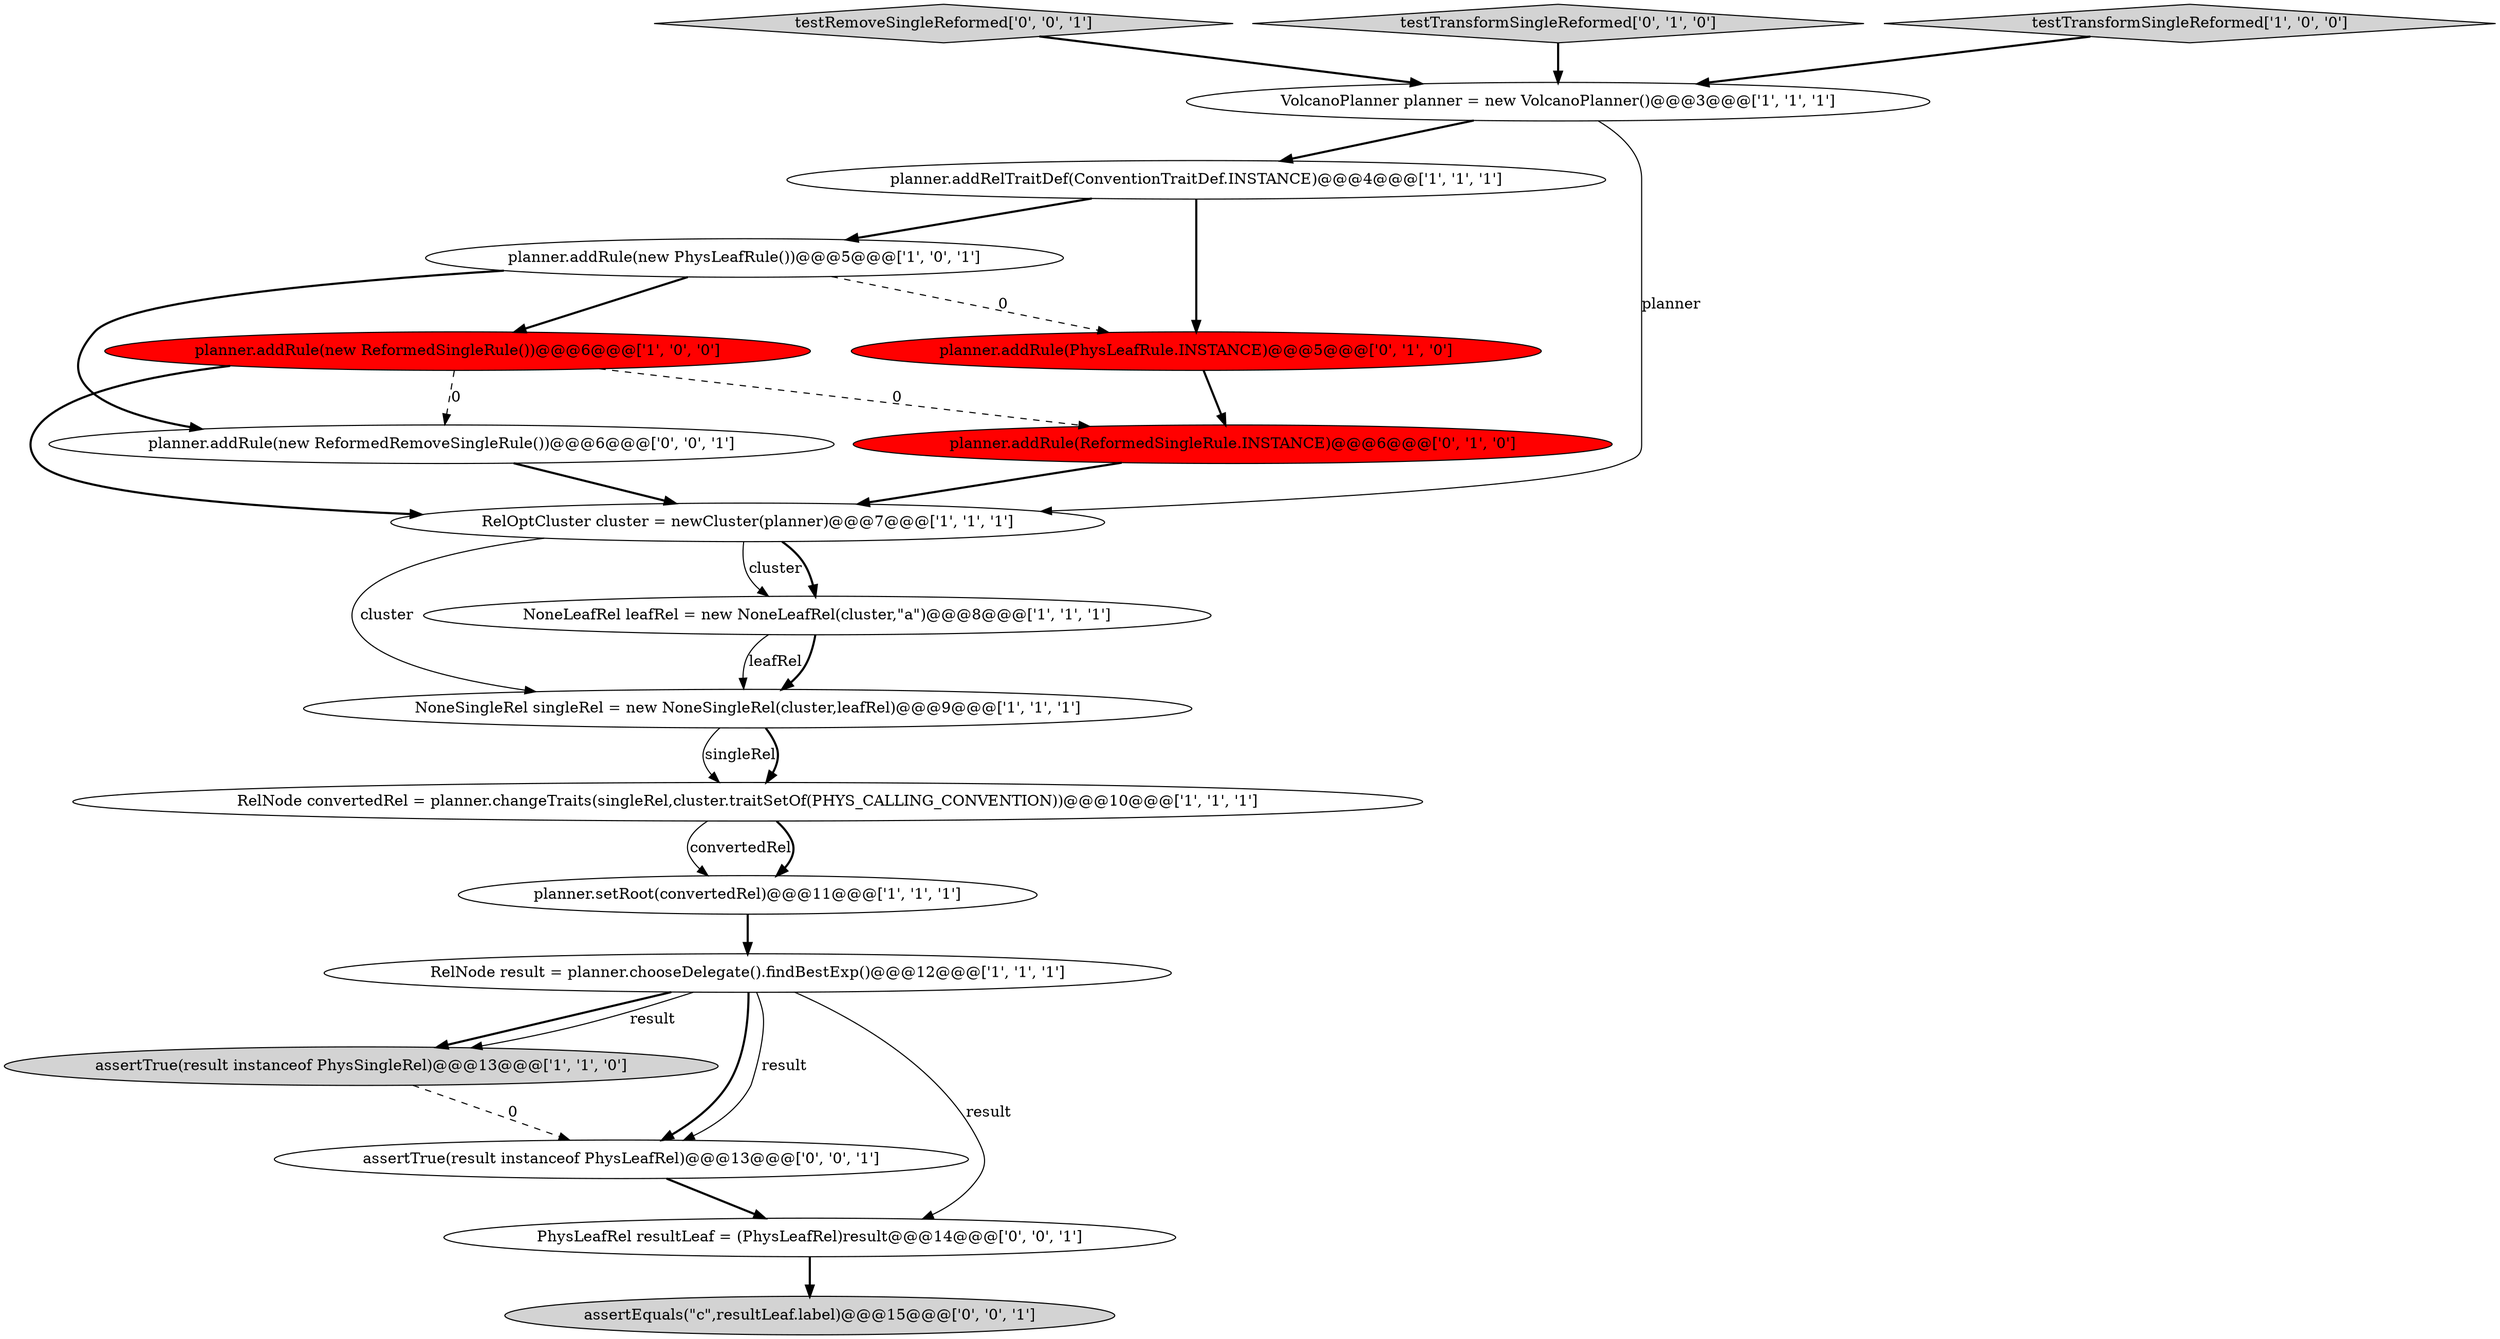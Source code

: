 digraph {
18 [style = filled, label = "PhysLeafRel resultLeaf = (PhysLeafRel)result@@@14@@@['0', '0', '1']", fillcolor = white, shape = ellipse image = "AAA0AAABBB3BBB"];
3 [style = filled, label = "planner.addRule(new ReformedSingleRule())@@@6@@@['1', '0', '0']", fillcolor = red, shape = ellipse image = "AAA1AAABBB1BBB"];
13 [style = filled, label = "planner.addRule(ReformedSingleRule.INSTANCE)@@@6@@@['0', '1', '0']", fillcolor = red, shape = ellipse image = "AAA1AAABBB2BBB"];
15 [style = filled, label = "assertTrue(result instanceof PhysLeafRel)@@@13@@@['0', '0', '1']", fillcolor = white, shape = ellipse image = "AAA0AAABBB3BBB"];
8 [style = filled, label = "planner.addRule(new PhysLeafRule())@@@5@@@['1', '0', '1']", fillcolor = white, shape = ellipse image = "AAA0AAABBB1BBB"];
14 [style = filled, label = "planner.addRule(PhysLeafRule.INSTANCE)@@@5@@@['0', '1', '0']", fillcolor = red, shape = ellipse image = "AAA1AAABBB2BBB"];
17 [style = filled, label = "planner.addRule(new ReformedRemoveSingleRule())@@@6@@@['0', '0', '1']", fillcolor = white, shape = ellipse image = "AAA0AAABBB3BBB"];
19 [style = filled, label = "testRemoveSingleReformed['0', '0', '1']", fillcolor = lightgray, shape = diamond image = "AAA0AAABBB3BBB"];
1 [style = filled, label = "NoneSingleRel singleRel = new NoneSingleRel(cluster,leafRel)@@@9@@@['1', '1', '1']", fillcolor = white, shape = ellipse image = "AAA0AAABBB1BBB"];
12 [style = filled, label = "testTransformSingleReformed['0', '1', '0']", fillcolor = lightgray, shape = diamond image = "AAA0AAABBB2BBB"];
11 [style = filled, label = "RelNode result = planner.chooseDelegate().findBestExp()@@@12@@@['1', '1', '1']", fillcolor = white, shape = ellipse image = "AAA0AAABBB1BBB"];
2 [style = filled, label = "RelNode convertedRel = planner.changeTraits(singleRel,cluster.traitSetOf(PHYS_CALLING_CONVENTION))@@@10@@@['1', '1', '1']", fillcolor = white, shape = ellipse image = "AAA0AAABBB1BBB"];
6 [style = filled, label = "RelOptCluster cluster = newCluster(planner)@@@7@@@['1', '1', '1']", fillcolor = white, shape = ellipse image = "AAA0AAABBB1BBB"];
16 [style = filled, label = "assertEquals(\"c\",resultLeaf.label)@@@15@@@['0', '0', '1']", fillcolor = lightgray, shape = ellipse image = "AAA0AAABBB3BBB"];
4 [style = filled, label = "assertTrue(result instanceof PhysSingleRel)@@@13@@@['1', '1', '0']", fillcolor = lightgray, shape = ellipse image = "AAA0AAABBB1BBB"];
7 [style = filled, label = "testTransformSingleReformed['1', '0', '0']", fillcolor = lightgray, shape = diamond image = "AAA0AAABBB1BBB"];
0 [style = filled, label = "planner.addRelTraitDef(ConventionTraitDef.INSTANCE)@@@4@@@['1', '1', '1']", fillcolor = white, shape = ellipse image = "AAA0AAABBB1BBB"];
9 [style = filled, label = "NoneLeafRel leafRel = new NoneLeafRel(cluster,\"a\")@@@8@@@['1', '1', '1']", fillcolor = white, shape = ellipse image = "AAA0AAABBB1BBB"];
10 [style = filled, label = "planner.setRoot(convertedRel)@@@11@@@['1', '1', '1']", fillcolor = white, shape = ellipse image = "AAA0AAABBB1BBB"];
5 [style = filled, label = "VolcanoPlanner planner = new VolcanoPlanner()@@@3@@@['1', '1', '1']", fillcolor = white, shape = ellipse image = "AAA0AAABBB1BBB"];
3->17 [style = dashed, label="0"];
1->2 [style = solid, label="singleRel"];
12->5 [style = bold, label=""];
2->10 [style = solid, label="convertedRel"];
17->6 [style = bold, label=""];
11->18 [style = solid, label="result"];
9->1 [style = solid, label="leafRel"];
11->4 [style = bold, label=""];
8->3 [style = bold, label=""];
11->4 [style = solid, label="result"];
3->6 [style = bold, label=""];
6->1 [style = solid, label="cluster"];
8->14 [style = dashed, label="0"];
2->10 [style = bold, label=""];
3->13 [style = dashed, label="0"];
15->18 [style = bold, label=""];
11->15 [style = bold, label=""];
8->17 [style = bold, label=""];
19->5 [style = bold, label=""];
7->5 [style = bold, label=""];
0->14 [style = bold, label=""];
11->15 [style = solid, label="result"];
5->0 [style = bold, label=""];
6->9 [style = solid, label="cluster"];
4->15 [style = dashed, label="0"];
0->8 [style = bold, label=""];
5->6 [style = solid, label="planner"];
1->2 [style = bold, label=""];
14->13 [style = bold, label=""];
13->6 [style = bold, label=""];
6->9 [style = bold, label=""];
9->1 [style = bold, label=""];
10->11 [style = bold, label=""];
18->16 [style = bold, label=""];
}
